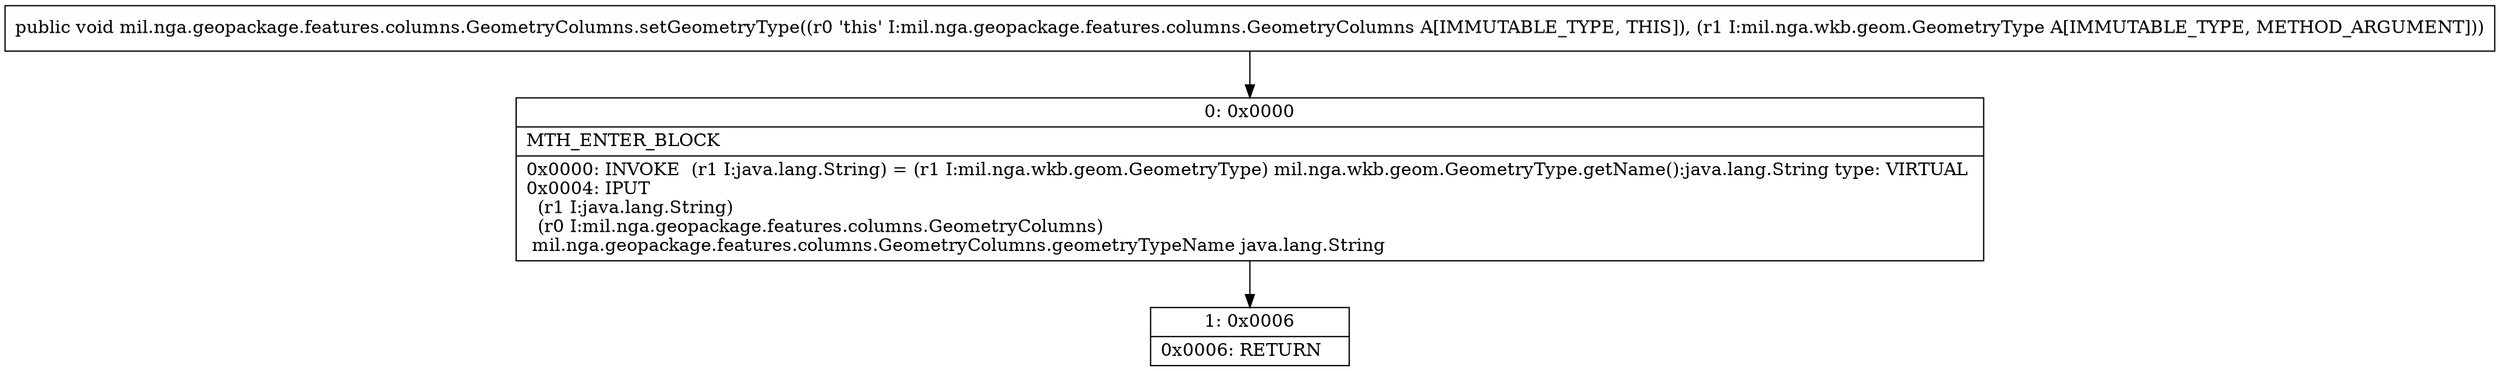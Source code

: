 digraph "CFG formil.nga.geopackage.features.columns.GeometryColumns.setGeometryType(Lmil\/nga\/wkb\/geom\/GeometryType;)V" {
Node_0 [shape=record,label="{0\:\ 0x0000|MTH_ENTER_BLOCK\l|0x0000: INVOKE  (r1 I:java.lang.String) = (r1 I:mil.nga.wkb.geom.GeometryType) mil.nga.wkb.geom.GeometryType.getName():java.lang.String type: VIRTUAL \l0x0004: IPUT  \l  (r1 I:java.lang.String)\l  (r0 I:mil.nga.geopackage.features.columns.GeometryColumns)\l mil.nga.geopackage.features.columns.GeometryColumns.geometryTypeName java.lang.String \l}"];
Node_1 [shape=record,label="{1\:\ 0x0006|0x0006: RETURN   \l}"];
MethodNode[shape=record,label="{public void mil.nga.geopackage.features.columns.GeometryColumns.setGeometryType((r0 'this' I:mil.nga.geopackage.features.columns.GeometryColumns A[IMMUTABLE_TYPE, THIS]), (r1 I:mil.nga.wkb.geom.GeometryType A[IMMUTABLE_TYPE, METHOD_ARGUMENT])) }"];
MethodNode -> Node_0;
Node_0 -> Node_1;
}

